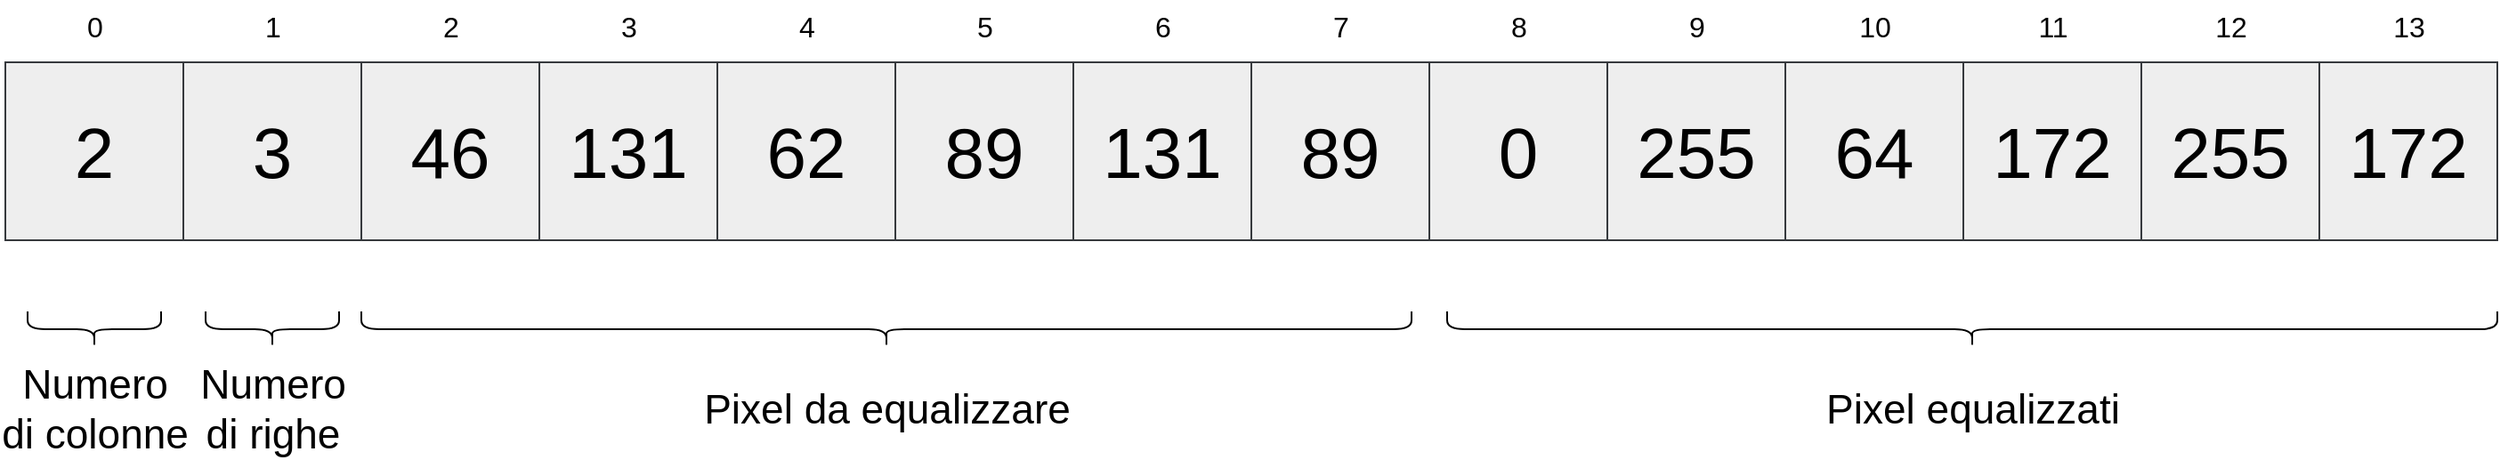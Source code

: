<mxfile version="14.5.1" type="device"><diagram id="alTIwpO-xzJ5z_cAOErR" name="Page-1"><mxGraphModel dx="2031" dy="1216" grid="1" gridSize="10" guides="1" tooltips="1" connect="1" arrows="1" fold="1" page="1" pageScale="1" pageWidth="850" pageHeight="1100" math="0" shadow="0"><root><mxCell id="0"/><mxCell id="1" parent="0"/><mxCell id="rDrtOY0bnxOzySEFB3_C-1" value="2" style="rounded=0;whiteSpace=wrap;html=1;aspect=fixed;fillColor=#eeeeee;strokeColor=#36393d;fontSize=40;" vertex="1" parent="1"><mxGeometry x="180" y="95" width="100" height="100" as="geometry"/></mxCell><mxCell id="rDrtOY0bnxOzySEFB3_C-2" value="3" style="rounded=0;whiteSpace=wrap;html=1;aspect=fixed;fillColor=#eeeeee;strokeColor=#36393d;fontSize=40;" vertex="1" parent="1"><mxGeometry x="280" y="95" width="100" height="100" as="geometry"/></mxCell><mxCell id="rDrtOY0bnxOzySEFB3_C-3" value="46" style="rounded=0;whiteSpace=wrap;html=1;aspect=fixed;fillColor=#eeeeee;strokeColor=#36393d;fontSize=40;" vertex="1" parent="1"><mxGeometry x="380" y="95" width="100" height="100" as="geometry"/></mxCell><mxCell id="rDrtOY0bnxOzySEFB3_C-4" value="131" style="rounded=0;whiteSpace=wrap;html=1;aspect=fixed;fillColor=#eeeeee;strokeColor=#36393d;fontSize=40;" vertex="1" parent="1"><mxGeometry x="480" y="95" width="100" height="100" as="geometry"/></mxCell><mxCell id="rDrtOY0bnxOzySEFB3_C-5" value="62" style="rounded=0;whiteSpace=wrap;html=1;aspect=fixed;fillColor=#eeeeee;strokeColor=#36393d;fontSize=40;" vertex="1" parent="1"><mxGeometry x="580" y="95" width="100" height="100" as="geometry"/></mxCell><mxCell id="rDrtOY0bnxOzySEFB3_C-6" value="89" style="rounded=0;whiteSpace=wrap;html=1;aspect=fixed;fillColor=#eeeeee;strokeColor=#36393d;fontSize=40;" vertex="1" parent="1"><mxGeometry x="680" y="95" width="100" height="100" as="geometry"/></mxCell><mxCell id="rDrtOY0bnxOzySEFB3_C-7" value="131" style="rounded=0;whiteSpace=wrap;html=1;aspect=fixed;fillColor=#eeeeee;strokeColor=#36393d;fontSize=40;" vertex="1" parent="1"><mxGeometry x="780" y="95" width="100" height="100" as="geometry"/></mxCell><mxCell id="rDrtOY0bnxOzySEFB3_C-8" value="89" style="rounded=0;whiteSpace=wrap;html=1;aspect=fixed;fillColor=#eeeeee;strokeColor=#36393d;fontSize=40;" vertex="1" parent="1"><mxGeometry x="880" y="95" width="100" height="100" as="geometry"/></mxCell><mxCell id="rDrtOY0bnxOzySEFB3_C-9" value="0" style="rounded=0;whiteSpace=wrap;html=1;aspect=fixed;fillColor=#eeeeee;strokeColor=#36393d;fontSize=40;" vertex="1" parent="1"><mxGeometry x="980" y="95" width="100" height="100" as="geometry"/></mxCell><mxCell id="rDrtOY0bnxOzySEFB3_C-10" value="255" style="rounded=0;whiteSpace=wrap;html=1;aspect=fixed;fillColor=#eeeeee;strokeColor=#36393d;fontSize=40;" vertex="1" parent="1"><mxGeometry x="1080" y="95" width="100" height="100" as="geometry"/></mxCell><mxCell id="rDrtOY0bnxOzySEFB3_C-11" value="64" style="rounded=0;whiteSpace=wrap;html=1;aspect=fixed;fillColor=#eeeeee;strokeColor=#36393d;fontSize=40;" vertex="1" parent="1"><mxGeometry x="1180" y="95" width="100" height="100" as="geometry"/></mxCell><mxCell id="rDrtOY0bnxOzySEFB3_C-12" value="172" style="rounded=0;whiteSpace=wrap;html=1;aspect=fixed;fillColor=#eeeeee;strokeColor=#36393d;fontSize=40;" vertex="1" parent="1"><mxGeometry x="1280" y="95" width="100" height="100" as="geometry"/></mxCell><mxCell id="rDrtOY0bnxOzySEFB3_C-13" value="255" style="rounded=0;whiteSpace=wrap;html=1;aspect=fixed;fillColor=#eeeeee;strokeColor=#36393d;fontSize=40;" vertex="1" parent="1"><mxGeometry x="1380" y="95" width="100" height="100" as="geometry"/></mxCell><mxCell id="rDrtOY0bnxOzySEFB3_C-14" value="172" style="rounded=0;whiteSpace=wrap;html=1;aspect=fixed;fillColor=#eeeeee;strokeColor=#36393d;fontSize=40;" vertex="1" parent="1"><mxGeometry x="1480" y="95" width="100" height="100" as="geometry"/></mxCell><mxCell id="rDrtOY0bnxOzySEFB3_C-15" value="" style="shape=curlyBracket;whiteSpace=wrap;html=1;rounded=1;fontSize=40;size=0.5;rotation=-90;" vertex="1" parent="1"><mxGeometry x="665" y="-50" width="20" height="590" as="geometry"/></mxCell><mxCell id="rDrtOY0bnxOzySEFB3_C-16" value="" style="shape=curlyBracket;whiteSpace=wrap;html=1;rounded=1;fontSize=40;size=0.5;rotation=-90;" vertex="1" parent="1"><mxGeometry x="1275" y="-50" width="20" height="590" as="geometry"/></mxCell><mxCell id="rDrtOY0bnxOzySEFB3_C-17" value="" style="shape=curlyBracket;whiteSpace=wrap;html=1;rounded=1;fontSize=40;size=0.5;rotation=-90;" vertex="1" parent="1"><mxGeometry x="220" y="207.5" width="20" height="75" as="geometry"/></mxCell><mxCell id="rDrtOY0bnxOzySEFB3_C-20" value="" style="shape=curlyBracket;whiteSpace=wrap;html=1;rounded=1;fontSize=40;size=0.5;rotation=-90;" vertex="1" parent="1"><mxGeometry x="320" y="207.5" width="20" height="75" as="geometry"/></mxCell><mxCell id="rDrtOY0bnxOzySEFB3_C-21" value="Numero &lt;br style=&quot;font-size: 23px;&quot;&gt;di colonne" style="text;strokeColor=none;fillColor=none;html=1;fontSize=23;fontStyle=0;verticalAlign=middle;align=center;" vertex="1" parent="1"><mxGeometry x="190" y="275" width="80" height="30" as="geometry"/></mxCell><mxCell id="rDrtOY0bnxOzySEFB3_C-22" value="Numero&lt;br style=&quot;font-size: 23px;&quot;&gt;di righe" style="text;strokeColor=none;fillColor=none;html=1;fontSize=23;fontStyle=0;verticalAlign=middle;align=center;" vertex="1" parent="1"><mxGeometry x="285" y="270" width="90" height="40" as="geometry"/></mxCell><mxCell id="rDrtOY0bnxOzySEFB3_C-24" value="Pixel da equalizzare" style="text;strokeColor=none;fillColor=none;html=1;fontSize=23;fontStyle=0;verticalAlign=middle;align=center;" vertex="1" parent="1"><mxGeometry x="562.5" y="270" width="225" height="40" as="geometry"/></mxCell><mxCell id="rDrtOY0bnxOzySEFB3_C-25" value="Pixel equalizzati" style="text;strokeColor=none;fillColor=none;html=1;fontSize=23;fontStyle=0;verticalAlign=middle;align=center;" vertex="1" parent="1"><mxGeometry x="1172.5" y="270" width="225" height="40" as="geometry"/></mxCell><mxCell id="rDrtOY0bnxOzySEFB3_C-26" value="0" style="text;strokeColor=none;fillColor=none;html=1;fontSize=16;fontStyle=0;verticalAlign=middle;align=center;" vertex="1" parent="1"><mxGeometry x="190" y="60" width="80" height="30" as="geometry"/></mxCell><mxCell id="rDrtOY0bnxOzySEFB3_C-27" value="1" style="text;strokeColor=none;fillColor=none;html=1;fontSize=16;fontStyle=0;verticalAlign=middle;align=center;" vertex="1" parent="1"><mxGeometry x="290" y="60" width="80" height="30" as="geometry"/></mxCell><mxCell id="rDrtOY0bnxOzySEFB3_C-28" value="2" style="text;strokeColor=none;fillColor=none;html=1;fontSize=16;fontStyle=0;verticalAlign=middle;align=center;" vertex="1" parent="1"><mxGeometry x="390" y="60" width="80" height="30" as="geometry"/></mxCell><mxCell id="rDrtOY0bnxOzySEFB3_C-29" value="3" style="text;strokeColor=none;fillColor=none;html=1;fontSize=16;fontStyle=0;verticalAlign=middle;align=center;" vertex="1" parent="1"><mxGeometry x="490" y="60" width="80" height="30" as="geometry"/></mxCell><mxCell id="rDrtOY0bnxOzySEFB3_C-30" value="4" style="text;strokeColor=none;fillColor=none;html=1;fontSize=16;fontStyle=0;verticalAlign=middle;align=center;" vertex="1" parent="1"><mxGeometry x="590" y="60" width="80" height="30" as="geometry"/></mxCell><mxCell id="rDrtOY0bnxOzySEFB3_C-31" value="5" style="text;strokeColor=none;fillColor=none;html=1;fontSize=16;fontStyle=0;verticalAlign=middle;align=center;" vertex="1" parent="1"><mxGeometry x="690" y="60" width="80" height="30" as="geometry"/></mxCell><mxCell id="rDrtOY0bnxOzySEFB3_C-32" value="6" style="text;strokeColor=none;fillColor=none;html=1;fontSize=16;fontStyle=0;verticalAlign=middle;align=center;" vertex="1" parent="1"><mxGeometry x="790" y="60" width="80" height="30" as="geometry"/></mxCell><mxCell id="rDrtOY0bnxOzySEFB3_C-33" value="7" style="text;strokeColor=none;fillColor=none;html=1;fontSize=16;fontStyle=0;verticalAlign=middle;align=center;" vertex="1" parent="1"><mxGeometry x="890" y="60" width="80" height="30" as="geometry"/></mxCell><mxCell id="rDrtOY0bnxOzySEFB3_C-34" value="8" style="text;strokeColor=none;fillColor=none;html=1;fontSize=16;fontStyle=0;verticalAlign=middle;align=center;" vertex="1" parent="1"><mxGeometry x="990" y="60" width="80" height="30" as="geometry"/></mxCell><mxCell id="rDrtOY0bnxOzySEFB3_C-35" value="9" style="text;strokeColor=none;fillColor=none;html=1;fontSize=16;fontStyle=0;verticalAlign=middle;align=center;" vertex="1" parent="1"><mxGeometry x="1090" y="60" width="80" height="30" as="geometry"/></mxCell><mxCell id="rDrtOY0bnxOzySEFB3_C-36" value="10" style="text;strokeColor=none;fillColor=none;html=1;fontSize=16;fontStyle=0;verticalAlign=middle;align=center;" vertex="1" parent="1"><mxGeometry x="1190" y="60" width="80" height="30" as="geometry"/></mxCell><mxCell id="rDrtOY0bnxOzySEFB3_C-37" value="11" style="text;strokeColor=none;fillColor=none;html=1;fontSize=16;fontStyle=0;verticalAlign=middle;align=center;" vertex="1" parent="1"><mxGeometry x="1290" y="60" width="80" height="30" as="geometry"/></mxCell><mxCell id="rDrtOY0bnxOzySEFB3_C-38" value="12" style="text;strokeColor=none;fillColor=none;html=1;fontSize=16;fontStyle=0;verticalAlign=middle;align=center;" vertex="1" parent="1"><mxGeometry x="1390" y="60" width="80" height="30" as="geometry"/></mxCell><mxCell id="rDrtOY0bnxOzySEFB3_C-39" value="13" style="text;strokeColor=none;fillColor=none;html=1;fontSize=16;fontStyle=0;verticalAlign=middle;align=center;" vertex="1" parent="1"><mxGeometry x="1490" y="60" width="80" height="30" as="geometry"/></mxCell></root></mxGraphModel></diagram></mxfile>